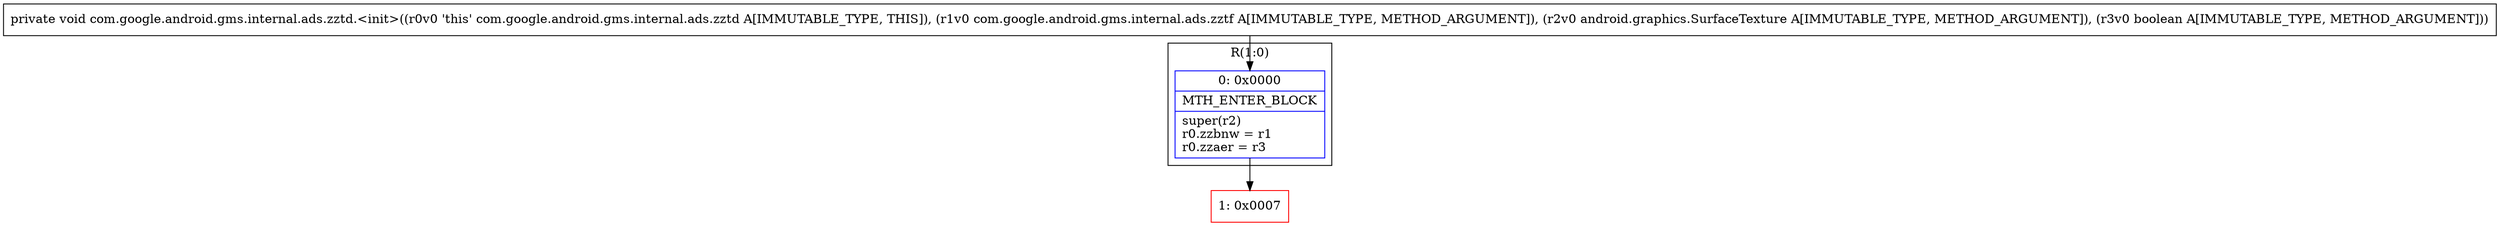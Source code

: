 digraph "CFG forcom.google.android.gms.internal.ads.zztd.\<init\>(Lcom\/google\/android\/gms\/internal\/ads\/zztf;Landroid\/graphics\/SurfaceTexture;Z)V" {
subgraph cluster_Region_1707141434 {
label = "R(1:0)";
node [shape=record,color=blue];
Node_0 [shape=record,label="{0\:\ 0x0000|MTH_ENTER_BLOCK\l|super(r2)\lr0.zzbnw = r1\lr0.zzaer = r3\l}"];
}
Node_1 [shape=record,color=red,label="{1\:\ 0x0007}"];
MethodNode[shape=record,label="{private void com.google.android.gms.internal.ads.zztd.\<init\>((r0v0 'this' com.google.android.gms.internal.ads.zztd A[IMMUTABLE_TYPE, THIS]), (r1v0 com.google.android.gms.internal.ads.zztf A[IMMUTABLE_TYPE, METHOD_ARGUMENT]), (r2v0 android.graphics.SurfaceTexture A[IMMUTABLE_TYPE, METHOD_ARGUMENT]), (r3v0 boolean A[IMMUTABLE_TYPE, METHOD_ARGUMENT])) }"];
MethodNode -> Node_0;
Node_0 -> Node_1;
}


